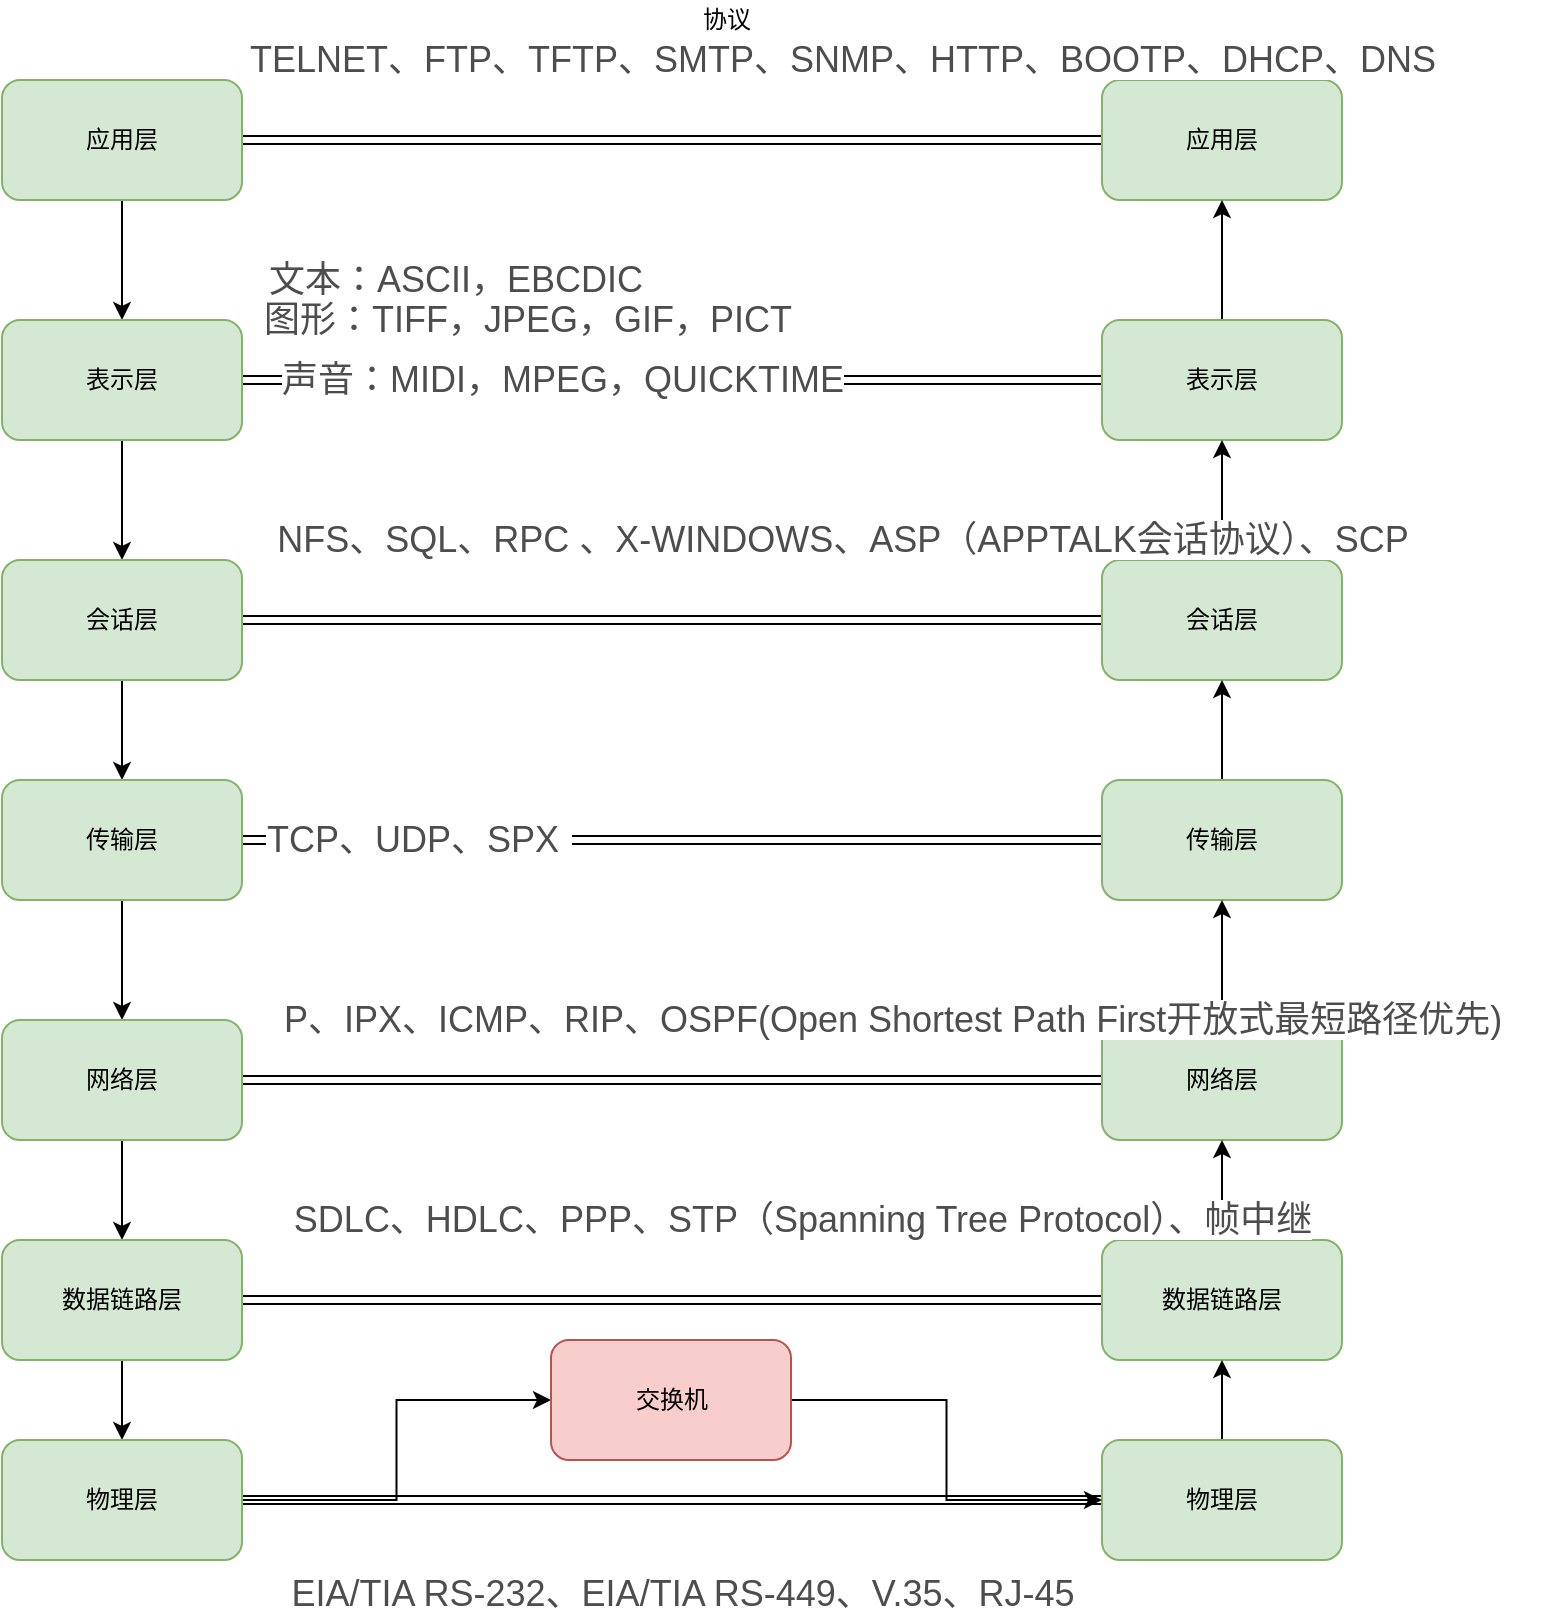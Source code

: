 <mxfile version="13.1.14" type="github">
  <diagram id="XlsL7bXMiPi8wjKvG55G" name="第 1 页">
    <mxGraphModel dx="1550" dy="499" grid="1" gridSize="10" guides="1" tooltips="1" connect="1" arrows="1" fold="1" page="1" pageScale="1" pageWidth="1169" pageHeight="827" math="0" shadow="0">
      <root>
        <mxCell id="0" />
        <mxCell id="1" parent="0" />
        <mxCell id="71_eQ64aTm-e6dtkhZpV-28" style="edgeStyle=orthogonalEdgeStyle;rounded=0;orthogonalLoop=1;jettySize=auto;html=1;entryX=0.5;entryY=0;entryDx=0;entryDy=0;" parent="1" source="71_eQ64aTm-e6dtkhZpV-1" target="71_eQ64aTm-e6dtkhZpV-2" edge="1">
          <mxGeometry relative="1" as="geometry" />
        </mxCell>
        <mxCell id="71_eQ64aTm-e6dtkhZpV-52" style="edgeStyle=orthogonalEdgeStyle;shape=link;rounded=0;orthogonalLoop=1;jettySize=auto;html=1;" parent="1" source="71_eQ64aTm-e6dtkhZpV-1" target="71_eQ64aTm-e6dtkhZpV-19" edge="1">
          <mxGeometry relative="1" as="geometry" />
        </mxCell>
        <mxCell id="71_eQ64aTm-e6dtkhZpV-1" value="应用层" style="rounded=1;whiteSpace=wrap;html=1;fillColor=#d5e8d4;strokeColor=#82b366;" parent="1" vertex="1">
          <mxGeometry x="190" y="80" width="120" height="60" as="geometry" />
        </mxCell>
        <mxCell id="71_eQ64aTm-e6dtkhZpV-29" style="edgeStyle=orthogonalEdgeStyle;rounded=0;orthogonalLoop=1;jettySize=auto;html=1;exitX=0.5;exitY=1;exitDx=0;exitDy=0;entryX=0.5;entryY=0;entryDx=0;entryDy=0;" parent="1" source="71_eQ64aTm-e6dtkhZpV-2" target="71_eQ64aTm-e6dtkhZpV-3" edge="1">
          <mxGeometry relative="1" as="geometry" />
        </mxCell>
        <mxCell id="71_eQ64aTm-e6dtkhZpV-53" style="edgeStyle=orthogonalEdgeStyle;shape=link;rounded=0;orthogonalLoop=1;jettySize=auto;html=1;" parent="1" source="71_eQ64aTm-e6dtkhZpV-2" target="71_eQ64aTm-e6dtkhZpV-20" edge="1">
          <mxGeometry relative="1" as="geometry" />
        </mxCell>
        <mxCell id="71_eQ64aTm-e6dtkhZpV-2" value="表示层" style="rounded=1;whiteSpace=wrap;html=1;fillColor=#d5e8d4;strokeColor=#82b366;" parent="1" vertex="1">
          <mxGeometry x="190" y="200" width="120" height="60" as="geometry" />
        </mxCell>
        <mxCell id="71_eQ64aTm-e6dtkhZpV-30" style="edgeStyle=orthogonalEdgeStyle;rounded=0;orthogonalLoop=1;jettySize=auto;html=1;exitX=0.5;exitY=1;exitDx=0;exitDy=0;entryX=0.5;entryY=0;entryDx=0;entryDy=0;" parent="1" source="71_eQ64aTm-e6dtkhZpV-3" target="71_eQ64aTm-e6dtkhZpV-8" edge="1">
          <mxGeometry relative="1" as="geometry" />
        </mxCell>
        <mxCell id="71_eQ64aTm-e6dtkhZpV-54" style="edgeStyle=orthogonalEdgeStyle;shape=link;rounded=0;orthogonalLoop=1;jettySize=auto;html=1;entryX=0;entryY=0.5;entryDx=0;entryDy=0;" parent="1" source="71_eQ64aTm-e6dtkhZpV-3" target="71_eQ64aTm-e6dtkhZpV-21" edge="1">
          <mxGeometry relative="1" as="geometry" />
        </mxCell>
        <mxCell id="71_eQ64aTm-e6dtkhZpV-3" value="会话层" style="rounded=1;whiteSpace=wrap;html=1;fillColor=#d5e8d4;strokeColor=#82b366;" parent="1" vertex="1">
          <mxGeometry x="190" y="320" width="120" height="60" as="geometry" />
        </mxCell>
        <mxCell id="71_eQ64aTm-e6dtkhZpV-31" style="edgeStyle=orthogonalEdgeStyle;rounded=0;orthogonalLoop=1;jettySize=auto;html=1;exitX=0.5;exitY=1;exitDx=0;exitDy=0;entryX=0.5;entryY=0;entryDx=0;entryDy=0;" parent="1" source="71_eQ64aTm-e6dtkhZpV-8" target="71_eQ64aTm-e6dtkhZpV-9" edge="1">
          <mxGeometry relative="1" as="geometry" />
        </mxCell>
        <mxCell id="71_eQ64aTm-e6dtkhZpV-55" style="edgeStyle=orthogonalEdgeStyle;shape=link;rounded=0;orthogonalLoop=1;jettySize=auto;html=1;" parent="1" source="71_eQ64aTm-e6dtkhZpV-69" target="71_eQ64aTm-e6dtkhZpV-22" edge="1">
          <mxGeometry relative="1" as="geometry" />
        </mxCell>
        <mxCell id="71_eQ64aTm-e6dtkhZpV-32" style="edgeStyle=orthogonalEdgeStyle;rounded=0;orthogonalLoop=1;jettySize=auto;html=1;exitX=0.5;exitY=1;exitDx=0;exitDy=0;entryX=0.5;entryY=0;entryDx=0;entryDy=0;" parent="1" source="71_eQ64aTm-e6dtkhZpV-9" target="71_eQ64aTm-e6dtkhZpV-10" edge="1">
          <mxGeometry relative="1" as="geometry" />
        </mxCell>
        <mxCell id="71_eQ64aTm-e6dtkhZpV-56" style="edgeStyle=orthogonalEdgeStyle;shape=link;rounded=0;orthogonalLoop=1;jettySize=auto;html=1;" parent="1" source="71_eQ64aTm-e6dtkhZpV-9" target="71_eQ64aTm-e6dtkhZpV-23" edge="1">
          <mxGeometry relative="1" as="geometry" />
        </mxCell>
        <mxCell id="71_eQ64aTm-e6dtkhZpV-9" value="网络层" style="rounded=1;whiteSpace=wrap;html=1;fillColor=#d5e8d4;strokeColor=#82b366;" parent="1" vertex="1">
          <mxGeometry x="190" y="550" width="120" height="60" as="geometry" />
        </mxCell>
        <mxCell id="71_eQ64aTm-e6dtkhZpV-33" style="edgeStyle=orthogonalEdgeStyle;rounded=0;orthogonalLoop=1;jettySize=auto;html=1;exitX=0.5;exitY=1;exitDx=0;exitDy=0;entryX=0.5;entryY=0;entryDx=0;entryDy=0;" parent="1" source="71_eQ64aTm-e6dtkhZpV-10" target="71_eQ64aTm-e6dtkhZpV-11" edge="1">
          <mxGeometry relative="1" as="geometry" />
        </mxCell>
        <mxCell id="71_eQ64aTm-e6dtkhZpV-59" style="edgeStyle=orthogonalEdgeStyle;shape=link;rounded=0;orthogonalLoop=1;jettySize=auto;html=1;" parent="1" source="71_eQ64aTm-e6dtkhZpV-10" target="71_eQ64aTm-e6dtkhZpV-24" edge="1">
          <mxGeometry relative="1" as="geometry" />
        </mxCell>
        <mxCell id="71_eQ64aTm-e6dtkhZpV-10" value="&lt;span style=&quot;font-family: &amp;#34;pingfang sc&amp;#34; , &amp;#34;heiti sc&amp;#34; , &amp;#34;myfont&amp;#34; , &amp;#34;microsoft yahei&amp;#34; , &amp;#34;source han sans sc&amp;#34; , &amp;#34;noto sans cjk sc&amp;#34; , &amp;#34;hanhei sc&amp;#34; , sans-serif , &amp;#34;icomoon&amp;#34; , &amp;#34;icons&amp;#34; , , &amp;#34;fontawesome&amp;#34; , &amp;#34;material icons&amp;#34; , &amp;#34;material icons extended&amp;#34; , &amp;#34;glyphicons halflings&amp;#34;&quot;&gt;数据链路层&lt;/span&gt;" style="rounded=1;whiteSpace=wrap;html=1;fillColor=#d5e8d4;strokeColor=#82b366;" parent="1" vertex="1">
          <mxGeometry x="190" y="660" width="120" height="60" as="geometry" />
        </mxCell>
        <mxCell id="71_eQ64aTm-e6dtkhZpV-34" style="edgeStyle=orthogonalEdgeStyle;rounded=0;orthogonalLoop=1;jettySize=auto;html=1;exitX=1;exitY=0.5;exitDx=0;exitDy=0;" parent="1" source="71_eQ64aTm-e6dtkhZpV-11" target="71_eQ64aTm-e6dtkhZpV-27" edge="1">
          <mxGeometry relative="1" as="geometry" />
        </mxCell>
        <mxCell id="71_eQ64aTm-e6dtkhZpV-60" style="edgeStyle=orthogonalEdgeStyle;shape=link;rounded=0;orthogonalLoop=1;jettySize=auto;html=1;" parent="1" source="71_eQ64aTm-e6dtkhZpV-11" target="71_eQ64aTm-e6dtkhZpV-25" edge="1">
          <mxGeometry relative="1" as="geometry" />
        </mxCell>
        <mxCell id="71_eQ64aTm-e6dtkhZpV-11" value="物理层" style="rounded=1;whiteSpace=wrap;html=1;fillColor=#d5e8d4;strokeColor=#82b366;" parent="1" vertex="1">
          <mxGeometry x="190" y="760" width="120" height="60" as="geometry" />
        </mxCell>
        <mxCell id="71_eQ64aTm-e6dtkhZpV-19" value="应用层" style="rounded=1;whiteSpace=wrap;html=1;fillColor=#d5e8d4;strokeColor=#82b366;" parent="1" vertex="1">
          <mxGeometry x="740" y="80" width="120" height="60" as="geometry" />
        </mxCell>
        <mxCell id="71_eQ64aTm-e6dtkhZpV-41" style="edgeStyle=orthogonalEdgeStyle;rounded=0;orthogonalLoop=1;jettySize=auto;html=1;entryX=0.5;entryY=1;entryDx=0;entryDy=0;" parent="1" source="71_eQ64aTm-e6dtkhZpV-20" target="71_eQ64aTm-e6dtkhZpV-19" edge="1">
          <mxGeometry relative="1" as="geometry" />
        </mxCell>
        <mxCell id="71_eQ64aTm-e6dtkhZpV-20" value="表示层" style="rounded=1;whiteSpace=wrap;html=1;fillColor=#d5e8d4;strokeColor=#82b366;" parent="1" vertex="1">
          <mxGeometry x="740" y="200" width="120" height="60" as="geometry" />
        </mxCell>
        <mxCell id="71_eQ64aTm-e6dtkhZpV-40" style="edgeStyle=orthogonalEdgeStyle;rounded=0;orthogonalLoop=1;jettySize=auto;html=1;entryX=0.5;entryY=1;entryDx=0;entryDy=0;" parent="1" source="71_eQ64aTm-e6dtkhZpV-21" target="71_eQ64aTm-e6dtkhZpV-20" edge="1">
          <mxGeometry relative="1" as="geometry" />
        </mxCell>
        <mxCell id="71_eQ64aTm-e6dtkhZpV-21" value="会话层" style="rounded=1;whiteSpace=wrap;html=1;fillColor=#d5e8d4;strokeColor=#82b366;" parent="1" vertex="1">
          <mxGeometry x="740" y="320" width="120" height="60" as="geometry" />
        </mxCell>
        <mxCell id="71_eQ64aTm-e6dtkhZpV-39" style="edgeStyle=orthogonalEdgeStyle;rounded=0;orthogonalLoop=1;jettySize=auto;html=1;entryX=0.5;entryY=1;entryDx=0;entryDy=0;" parent="1" source="71_eQ64aTm-e6dtkhZpV-22" target="71_eQ64aTm-e6dtkhZpV-21" edge="1">
          <mxGeometry relative="1" as="geometry" />
        </mxCell>
        <mxCell id="71_eQ64aTm-e6dtkhZpV-22" value="传输层" style="rounded=1;whiteSpace=wrap;html=1;fillColor=#d5e8d4;strokeColor=#82b366;" parent="1" vertex="1">
          <mxGeometry x="740" y="430" width="120" height="60" as="geometry" />
        </mxCell>
        <mxCell id="71_eQ64aTm-e6dtkhZpV-38" style="edgeStyle=orthogonalEdgeStyle;rounded=0;orthogonalLoop=1;jettySize=auto;html=1;entryX=0.5;entryY=1;entryDx=0;entryDy=0;" parent="1" source="71_eQ64aTm-e6dtkhZpV-23" target="71_eQ64aTm-e6dtkhZpV-22" edge="1">
          <mxGeometry relative="1" as="geometry" />
        </mxCell>
        <mxCell id="71_eQ64aTm-e6dtkhZpV-23" value="网络层" style="rounded=1;whiteSpace=wrap;html=1;fillColor=#d5e8d4;strokeColor=#82b366;" parent="1" vertex="1">
          <mxGeometry x="740" y="550" width="120" height="60" as="geometry" />
        </mxCell>
        <mxCell id="71_eQ64aTm-e6dtkhZpV-37" style="edgeStyle=orthogonalEdgeStyle;rounded=0;orthogonalLoop=1;jettySize=auto;html=1;" parent="1" source="71_eQ64aTm-e6dtkhZpV-24" target="71_eQ64aTm-e6dtkhZpV-23" edge="1">
          <mxGeometry relative="1" as="geometry" />
        </mxCell>
        <mxCell id="71_eQ64aTm-e6dtkhZpV-24" value="&lt;span style=&quot;font-family: &amp;#34;pingfang sc&amp;#34; , &amp;#34;heiti sc&amp;#34; , &amp;#34;myfont&amp;#34; , &amp;#34;microsoft yahei&amp;#34; , &amp;#34;source han sans sc&amp;#34; , &amp;#34;noto sans cjk sc&amp;#34; , &amp;#34;hanhei sc&amp;#34; , sans-serif , &amp;#34;icomoon&amp;#34; , &amp;#34;icons&amp;#34; , , &amp;#34;fontawesome&amp;#34; , &amp;#34;material icons&amp;#34; , &amp;#34;material icons extended&amp;#34; , &amp;#34;glyphicons halflings&amp;#34;&quot;&gt;数据链路层&lt;/span&gt;" style="rounded=1;whiteSpace=wrap;html=1;fillColor=#d5e8d4;strokeColor=#82b366;" parent="1" vertex="1">
          <mxGeometry x="740" y="660" width="120" height="60" as="geometry" />
        </mxCell>
        <mxCell id="71_eQ64aTm-e6dtkhZpV-36" style="edgeStyle=orthogonalEdgeStyle;rounded=0;orthogonalLoop=1;jettySize=auto;html=1;exitX=0.5;exitY=0;exitDx=0;exitDy=0;entryX=0.5;entryY=1;entryDx=0;entryDy=0;" parent="1" source="71_eQ64aTm-e6dtkhZpV-25" target="71_eQ64aTm-e6dtkhZpV-24" edge="1">
          <mxGeometry relative="1" as="geometry" />
        </mxCell>
        <mxCell id="71_eQ64aTm-e6dtkhZpV-25" value="物理层" style="rounded=1;whiteSpace=wrap;html=1;fillColor=#d5e8d4;strokeColor=#82b366;" parent="1" vertex="1">
          <mxGeometry x="740" y="760" width="120" height="60" as="geometry" />
        </mxCell>
        <mxCell id="71_eQ64aTm-e6dtkhZpV-35" style="edgeStyle=orthogonalEdgeStyle;rounded=0;orthogonalLoop=1;jettySize=auto;html=1;exitX=1;exitY=0.5;exitDx=0;exitDy=0;entryX=0;entryY=0.5;entryDx=0;entryDy=0;" parent="1" source="71_eQ64aTm-e6dtkhZpV-27" target="71_eQ64aTm-e6dtkhZpV-25" edge="1">
          <mxGeometry relative="1" as="geometry" />
        </mxCell>
        <mxCell id="71_eQ64aTm-e6dtkhZpV-27" value="交换机" style="rounded=1;whiteSpace=wrap;html=1;fillColor=#f8cecc;strokeColor=#b85450;" parent="1" vertex="1">
          <mxGeometry x="464.5" y="710" width="120" height="60" as="geometry" />
        </mxCell>
        <mxCell id="71_eQ64aTm-e6dtkhZpV-44" value="协议" style="text;html=1;strokeColor=none;fillColor=none;align=center;verticalAlign=middle;whiteSpace=wrap;rounded=0;" parent="1" vertex="1">
          <mxGeometry x="480" y="40" width="145" height="20" as="geometry" />
        </mxCell>
        <mxCell id="71_eQ64aTm-e6dtkhZpV-63" value="&lt;span style=&quot;color: rgb(77 , 77 , 77) ; font-family: &amp;#34;pingfang sc&amp;#34; , &amp;#34;heiti sc&amp;#34; , &amp;#34;myfont&amp;#34; , &amp;#34;microsoft yahei&amp;#34; , &amp;#34;source han sans sc&amp;#34; , &amp;#34;noto sans cjk sc&amp;#34; , &amp;#34;hanhei sc&amp;#34; , sans-serif , &amp;#34;icomoon&amp;#34; , &amp;#34;icons&amp;#34; , , &amp;#34;fontawesome&amp;#34; , &amp;#34;material icons&amp;#34; , &amp;#34;material icons extended&amp;#34; , &amp;#34;glyphicons halflings&amp;#34; ; font-size: 18px ; background-color: rgb(255 , 255 , 255)&quot;&gt;TELNET、FTP、TFTP、SMTP、SNMP、HTTP、BOOTP、DHCP、DNS&lt;/span&gt;" style="text;html=1;align=center;verticalAlign=middle;resizable=0;points=[];autosize=1;" parent="1" vertex="1">
          <mxGeometry x="300" y="60" width="620" height="20" as="geometry" />
        </mxCell>
        <mxCell id="71_eQ64aTm-e6dtkhZpV-64" value="&lt;span style=&quot;color: rgb(77 , 77 , 77) ; font-family: &amp;#34;pingfang sc&amp;#34; , &amp;#34;heiti sc&amp;#34; , &amp;#34;myfont&amp;#34; , &amp;#34;microsoft yahei&amp;#34; , &amp;#34;source han sans sc&amp;#34; , &amp;#34;noto sans cjk sc&amp;#34; , &amp;#34;hanhei sc&amp;#34; , sans-serif , &amp;#34;icomoon&amp;#34; , &amp;#34;icons&amp;#34; , , &amp;#34;fontawesome&amp;#34; , &amp;#34;material icons&amp;#34; , &amp;#34;material icons extended&amp;#34; , &amp;#34;glyphicons halflings&amp;#34; ; font-size: 18px ; background-color: rgb(255 , 255 , 255)&quot;&gt;&amp;nbsp;文本：ASCII，EBCDIC&lt;/span&gt;" style="text;html=1;align=center;verticalAlign=middle;resizable=0;points=[];autosize=1;" parent="1" vertex="1">
          <mxGeometry x="309" y="170" width="210" height="20" as="geometry" />
        </mxCell>
        <mxCell id="71_eQ64aTm-e6dtkhZpV-66" value="&lt;span style=&quot;color: rgb(77 , 77 , 77) ; font-family: &amp;#34;pingfang sc&amp;#34; , &amp;#34;heiti sc&amp;#34; , &amp;#34;myfont&amp;#34; , &amp;#34;microsoft yahei&amp;#34; , &amp;#34;source han sans sc&amp;#34; , &amp;#34;noto sans cjk sc&amp;#34; , &amp;#34;hanhei sc&amp;#34; , sans-serif , &amp;#34;icomoon&amp;#34; , &amp;#34;icons&amp;#34; , , &amp;#34;fontawesome&amp;#34; , &amp;#34;material icons&amp;#34; , &amp;#34;material icons extended&amp;#34; , &amp;#34;glyphicons halflings&amp;#34; ; font-size: 18px ; background-color: rgb(255 , 255 , 255)&quot;&gt;&amp;nbsp;图形：TIFF，JPEG，GIF，PICT&lt;/span&gt;" style="text;html=1;align=center;verticalAlign=middle;resizable=0;points=[];autosize=1;" parent="1" vertex="1">
          <mxGeometry x="310" y="190" width="280" height="20" as="geometry" />
        </mxCell>
        <mxCell id="71_eQ64aTm-e6dtkhZpV-67" value="&lt;span style=&quot;color: rgb(77 , 77 , 77) ; font-family: &amp;#34;pingfang sc&amp;#34; , &amp;#34;heiti sc&amp;#34; , &amp;#34;myfont&amp;#34; , &amp;#34;microsoft yahei&amp;#34; , &amp;#34;source han sans sc&amp;#34; , &amp;#34;noto sans cjk sc&amp;#34; , &amp;#34;hanhei sc&amp;#34; , sans-serif , &amp;#34;icomoon&amp;#34; , &amp;#34;icons&amp;#34; , , &amp;#34;fontawesome&amp;#34; , &amp;#34;material icons&amp;#34; , &amp;#34;material icons extended&amp;#34; , &amp;#34;glyphicons halflings&amp;#34; ; font-size: 18px ; background-color: rgb(255 , 255 , 255)&quot;&gt;声音：MIDI，MPEG，QUICKTIME&lt;/span&gt;" style="text;html=1;align=center;verticalAlign=middle;resizable=0;points=[];autosize=1;" parent="1" vertex="1">
          <mxGeometry x="315" y="220" width="310" height="20" as="geometry" />
        </mxCell>
        <mxCell id="71_eQ64aTm-e6dtkhZpV-68" value="&lt;span style=&quot;color: rgb(77 , 77 , 77) ; font-family: &amp;#34;pingfang sc&amp;#34; , &amp;#34;heiti sc&amp;#34; , &amp;#34;myfont&amp;#34; , &amp;#34;microsoft yahei&amp;#34; , &amp;#34;source han sans sc&amp;#34; , &amp;#34;noto sans cjk sc&amp;#34; , &amp;#34;hanhei sc&amp;#34; , sans-serif , &amp;#34;icomoon&amp;#34; , &amp;#34;icons&amp;#34; , , &amp;#34;fontawesome&amp;#34; , &amp;#34;material icons&amp;#34; , &amp;#34;material icons extended&amp;#34; , &amp;#34;glyphicons halflings&amp;#34; ; font-size: 18px ; background-color: rgb(255 , 255 , 255)&quot;&gt;NFS、SQL、RPC 、X-WINDOWS、ASP（APPTALK会话协议）、SCP&lt;/span&gt;" style="text;html=1;align=center;verticalAlign=middle;resizable=0;points=[];autosize=1;" parent="1" vertex="1">
          <mxGeometry x="310" y="300" width="600" height="20" as="geometry" />
        </mxCell>
        <mxCell id="71_eQ64aTm-e6dtkhZpV-71" value="&lt;span style=&quot;color: rgb(77 , 77 , 77) ; font-family: &amp;#34;pingfang sc&amp;#34; , &amp;#34;heiti sc&amp;#34; , &amp;#34;myfont&amp;#34; , &amp;#34;microsoft yahei&amp;#34; , &amp;#34;source han sans sc&amp;#34; , &amp;#34;noto sans cjk sc&amp;#34; , &amp;#34;hanhei sc&amp;#34; , sans-serif , &amp;#34;icomoon&amp;#34; , &amp;#34;icons&amp;#34; , , &amp;#34;fontawesome&amp;#34; , &amp;#34;material icons&amp;#34; , &amp;#34;material icons extended&amp;#34; , &amp;#34;glyphicons halflings&amp;#34; ; font-size: 18px ; background-color: rgb(255 , 255 , 255)&quot;&gt;P、IPX、ICMP、RIP、OSPF(Open Shortest Path First开放式最短路径优先)&lt;/span&gt;" style="text;html=1;align=center;verticalAlign=middle;resizable=0;points=[];autosize=1;" parent="1" vertex="1">
          <mxGeometry x="310" y="540" width="650" height="20" as="geometry" />
        </mxCell>
        <mxCell id="71_eQ64aTm-e6dtkhZpV-72" value="&lt;span style=&quot;color: rgb(77 , 77 , 77) ; font-family: &amp;#34;pingfang sc&amp;#34; , &amp;#34;heiti sc&amp;#34; , &amp;#34;myfont&amp;#34; , &amp;#34;microsoft yahei&amp;#34; , &amp;#34;source han sans sc&amp;#34; , &amp;#34;noto sans cjk sc&amp;#34; , &amp;#34;hanhei sc&amp;#34; , sans-serif , &amp;#34;icomoon&amp;#34; , &amp;#34;icons&amp;#34; , , &amp;#34;fontawesome&amp;#34; , &amp;#34;material icons&amp;#34; , &amp;#34;material icons extended&amp;#34; , &amp;#34;glyphicons halflings&amp;#34; ; font-size: 18px ; background-color: rgb(255 , 255 , 255)&quot;&gt;SDLC、HDLC、PPP、STP（Spanning Tree Protocol）、帧中继&lt;/span&gt;" style="text;html=1;align=center;verticalAlign=middle;resizable=0;points=[];autosize=1;" parent="1" vertex="1">
          <mxGeometry x="310" y="640" width="560" height="20" as="geometry" />
        </mxCell>
        <mxCell id="71_eQ64aTm-e6dtkhZpV-73" value="&lt;span style=&quot;color: rgb(77 , 77 , 77) ; font-family: &amp;#34;pingfang sc&amp;#34; , &amp;#34;heiti sc&amp;#34; , &amp;#34;myfont&amp;#34; , &amp;#34;microsoft yahei&amp;#34; , &amp;#34;source han sans sc&amp;#34; , &amp;#34;noto sans cjk sc&amp;#34; , &amp;#34;hanhei sc&amp;#34; , sans-serif , &amp;#34;icomoon&amp;#34; , &amp;#34;icons&amp;#34; , , &amp;#34;fontawesome&amp;#34; , &amp;#34;material icons&amp;#34; , &amp;#34;material icons extended&amp;#34; , &amp;#34;glyphicons halflings&amp;#34; ; font-size: 18px ; background-color: rgb(255 , 255 , 255)&quot;&gt;EIA/TIA RS-232、EIA/TIA RS-449、V.35、RJ-45&lt;/span&gt;" style="text;html=1;align=center;verticalAlign=middle;resizable=0;points=[];autosize=1;" parent="1" vertex="1">
          <mxGeometry x="310" y="827" width="440" height="20" as="geometry" />
        </mxCell>
        <mxCell id="71_eQ64aTm-e6dtkhZpV-76" value="" style="edgeStyle=orthogonalEdgeStyle;shape=link;rounded=0;orthogonalLoop=1;jettySize=auto;html=1;" parent="1" source="71_eQ64aTm-e6dtkhZpV-69" target="71_eQ64aTm-e6dtkhZpV-8" edge="1">
          <mxGeometry relative="1" as="geometry" />
        </mxCell>
        <mxCell id="71_eQ64aTm-e6dtkhZpV-69" value="&lt;span style=&quot;color: rgb(77 , 77 , 77) ; font-family: &amp;#34;pingfang sc&amp;#34; , &amp;#34;heiti sc&amp;#34; , &amp;#34;myfont&amp;#34; , &amp;#34;microsoft yahei&amp;#34; , &amp;#34;source han sans sc&amp;#34; , &amp;#34;noto sans cjk sc&amp;#34; , &amp;#34;hanhei sc&amp;#34; , sans-serif , &amp;#34;icomoon&amp;#34; , &amp;#34;icons&amp;#34; , , &amp;#34;fontawesome&amp;#34; , &amp;#34;material icons&amp;#34; , &amp;#34;material icons extended&amp;#34; , &amp;#34;glyphicons halflings&amp;#34; ; font-size: 18px ; background-color: rgb(255 , 255 , 255)&quot;&gt;TCP、UDP、SPX&lt;/span&gt;" style="text;html=1;align=center;verticalAlign=middle;resizable=0;points=[];autosize=1;" parent="1" vertex="1">
          <mxGeometry x="315" y="450" width="160" height="20" as="geometry" />
        </mxCell>
        <mxCell id="71_eQ64aTm-e6dtkhZpV-75" style="edgeStyle=orthogonalEdgeStyle;shape=link;rounded=0;orthogonalLoop=1;jettySize=auto;html=1;" parent="1" source="71_eQ64aTm-e6dtkhZpV-8" target="71_eQ64aTm-e6dtkhZpV-69" edge="1">
          <mxGeometry relative="1" as="geometry">
            <mxPoint x="310" y="460" as="sourcePoint" />
            <mxPoint x="740" y="460" as="targetPoint" />
          </mxGeometry>
        </mxCell>
        <mxCell id="71_eQ64aTm-e6dtkhZpV-8" value="传输层" style="rounded=1;whiteSpace=wrap;html=1;fillColor=#d5e8d4;strokeColor=#82b366;" parent="1" vertex="1">
          <mxGeometry x="190" y="430" width="120" height="60" as="geometry" />
        </mxCell>
      </root>
    </mxGraphModel>
  </diagram>
</mxfile>
